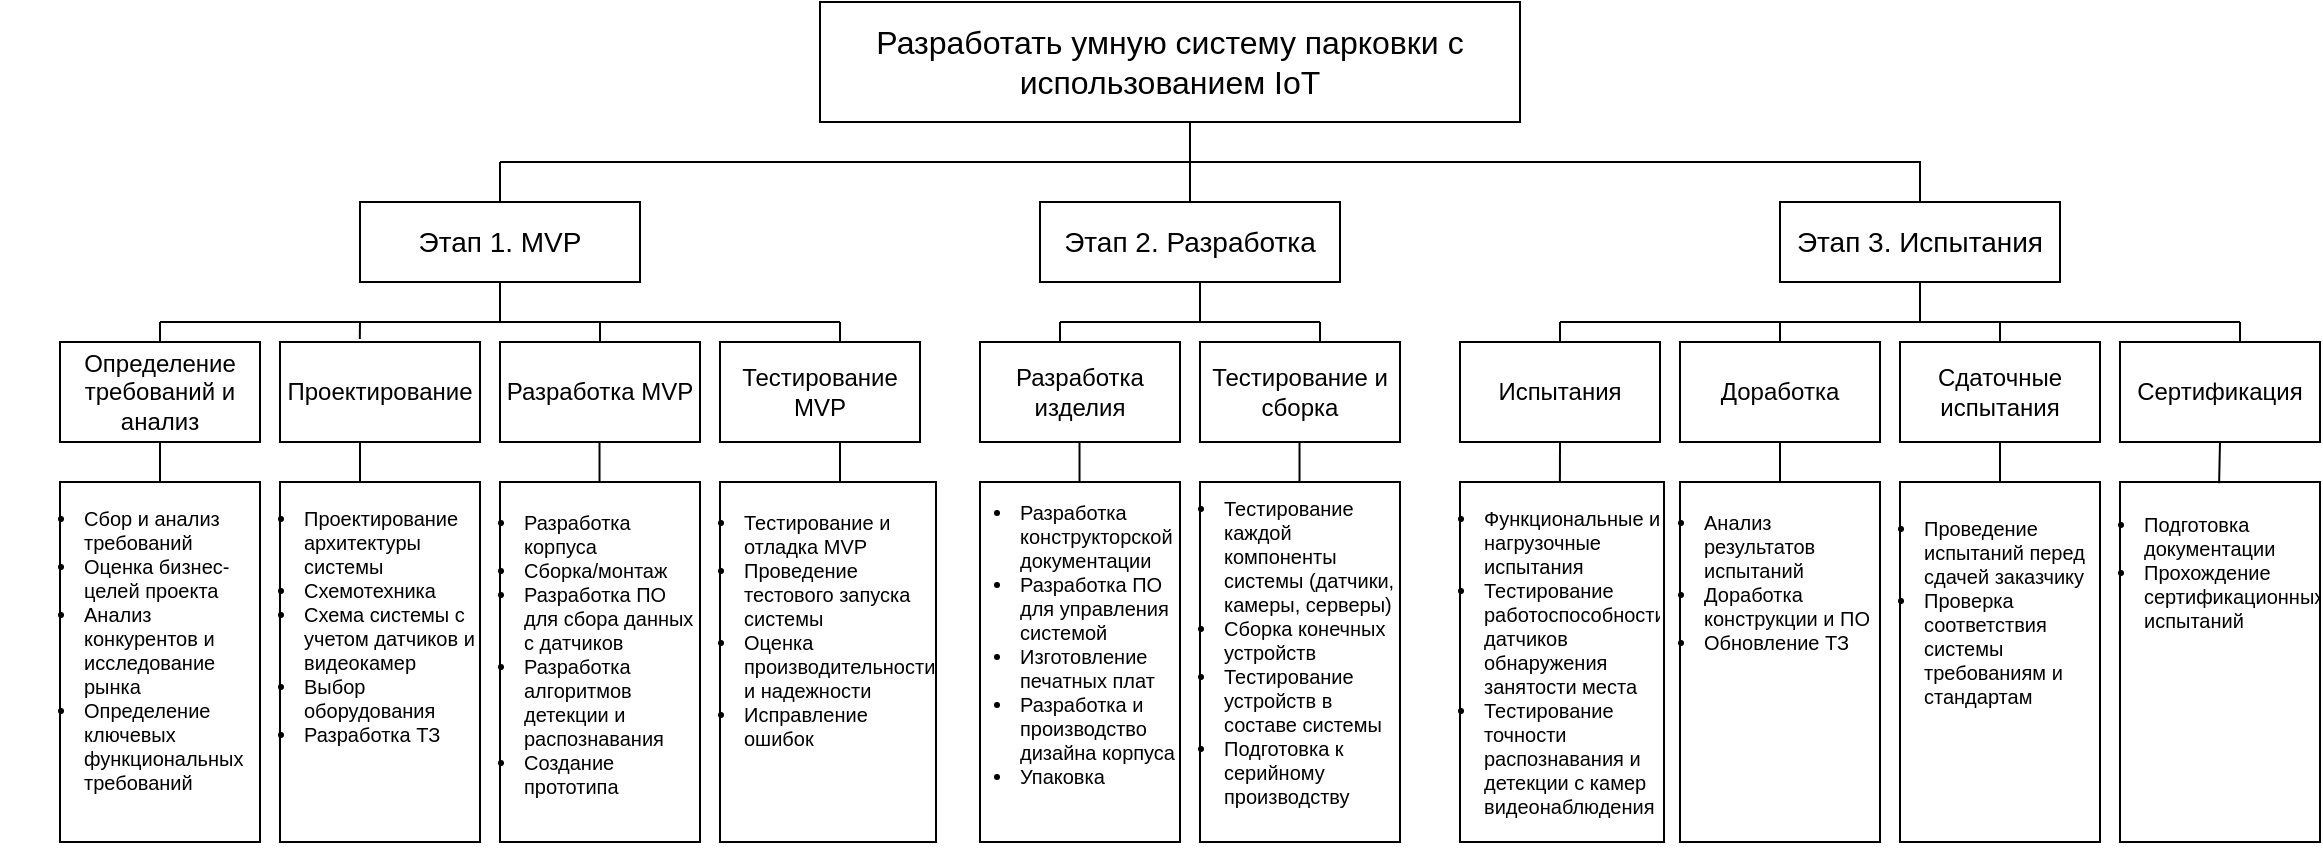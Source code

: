 <mxfile version="22.0.3" type="github">
  <diagram name="Страница — 1" id="UrEZ6tEzdypXz4cfXziD">
    <mxGraphModel dx="848" dy="237" grid="1" gridSize="10" guides="1" tooltips="1" connect="1" arrows="1" fold="1" page="0" pageScale="1" pageWidth="827" pageHeight="1169" math="0" shadow="0">
      <root>
        <mxCell id="0" />
        <mxCell id="1" parent="0" />
        <mxCell id="XmDp-VsO-evtBJLwXCZc-1" value="&lt;font style=&quot;vertical-align: inherit; font-size: 16px;&quot;&gt;&lt;font style=&quot;vertical-align: inherit; font-size: 16px;&quot;&gt;Разработать умную систему парковки с использованием IoT&lt;/font&gt;&lt;/font&gt;" style="rounded=0;whiteSpace=wrap;html=1;fontSize=16;" vertex="1" parent="1">
          <mxGeometry x="190" y="20" width="350" height="60" as="geometry" />
        </mxCell>
        <mxCell id="XmDp-VsO-evtBJLwXCZc-2" value="&lt;font style=&quot;vertical-align: inherit; font-size: 14px;&quot;&gt;&lt;font style=&quot;vertical-align: inherit; font-size: 14px;&quot;&gt;Этап 1. MVP&lt;/font&gt;&lt;/font&gt;" style="rounded=0;whiteSpace=wrap;html=1;fontSize=14;" vertex="1" parent="1">
          <mxGeometry x="-40" y="120" width="140" height="40" as="geometry" />
        </mxCell>
        <mxCell id="XmDp-VsO-evtBJLwXCZc-3" value="&lt;font style=&quot;vertical-align: inherit; font-size: 14px;&quot;&gt;&lt;font style=&quot;vertical-align: inherit; font-size: 14px;&quot;&gt;Этап 2. Разработка&lt;/font&gt;&lt;/font&gt;" style="rounded=0;whiteSpace=wrap;html=1;fontSize=14;" vertex="1" parent="1">
          <mxGeometry x="300" y="120" width="150" height="40" as="geometry" />
        </mxCell>
        <mxCell id="XmDp-VsO-evtBJLwXCZc-4" value="&lt;font style=&quot;vertical-align: inherit; font-size: 14px;&quot;&gt;&lt;font style=&quot;vertical-align: inherit; font-size: 14px;&quot;&gt;&lt;font style=&quot;vertical-align: inherit; font-size: 14px;&quot;&gt;&lt;font style=&quot;vertical-align: inherit; font-size: 14px;&quot;&gt;Этап 3. Испытания&lt;/font&gt;&lt;/font&gt;&lt;/font&gt;&lt;/font&gt;" style="rounded=0;whiteSpace=wrap;html=1;fontSize=14;" vertex="1" parent="1">
          <mxGeometry x="670" y="120" width="140" height="40" as="geometry" />
        </mxCell>
        <mxCell id="XmDp-VsO-evtBJLwXCZc-5" value="" style="endArrow=none;html=1;rounded=0;" edge="1" parent="1">
          <mxGeometry width="50" height="50" relative="1" as="geometry">
            <mxPoint x="30" y="100" as="sourcePoint" />
            <mxPoint x="600" y="100" as="targetPoint" />
          </mxGeometry>
        </mxCell>
        <mxCell id="XmDp-VsO-evtBJLwXCZc-6" value="" style="endArrow=none;html=1;rounded=0;exitX=0.5;exitY=0;exitDx=0;exitDy=0;" edge="1" parent="1" source="XmDp-VsO-evtBJLwXCZc-3">
          <mxGeometry width="50" height="50" relative="1" as="geometry">
            <mxPoint x="320" y="130" as="sourcePoint" />
            <mxPoint x="375" y="80" as="targetPoint" />
          </mxGeometry>
        </mxCell>
        <mxCell id="XmDp-VsO-evtBJLwXCZc-7" value="" style="endArrow=none;html=1;rounded=0;exitX=0.5;exitY=0;exitDx=0;exitDy=0;" edge="1" parent="1" source="XmDp-VsO-evtBJLwXCZc-2">
          <mxGeometry width="50" height="50" relative="1" as="geometry">
            <mxPoint x="70" y="150" as="sourcePoint" />
            <mxPoint x="30" y="100" as="targetPoint" />
          </mxGeometry>
        </mxCell>
        <mxCell id="XmDp-VsO-evtBJLwXCZc-8" value="" style="endArrow=none;html=1;rounded=0;entryX=0.5;entryY=0;entryDx=0;entryDy=0;" edge="1" parent="1" target="XmDp-VsO-evtBJLwXCZc-4">
          <mxGeometry width="50" height="50" relative="1" as="geometry">
            <mxPoint x="600" y="100" as="sourcePoint" />
            <mxPoint x="600" y="115" as="targetPoint" />
            <Array as="points">
              <mxPoint x="740" y="100" />
            </Array>
          </mxGeometry>
        </mxCell>
        <mxCell id="XmDp-VsO-evtBJLwXCZc-9" value="&lt;font style=&quot;vertical-align: inherit;&quot;&gt;&lt;font style=&quot;vertical-align: inherit;&quot;&gt;Определение требований и анализ&lt;/font&gt;&lt;/font&gt;" style="rounded=0;whiteSpace=wrap;html=1;" vertex="1" parent="1">
          <mxGeometry x="-190" y="190" width="100" height="50" as="geometry" />
        </mxCell>
        <mxCell id="XmDp-VsO-evtBJLwXCZc-11" value="&lt;font style=&quot;vertical-align: inherit;&quot;&gt;&lt;font style=&quot;vertical-align: inherit;&quot;&gt;&lt;font style=&quot;vertical-align: inherit;&quot;&gt;&lt;font style=&quot;vertical-align: inherit;&quot;&gt;Проектирование&lt;/font&gt;&lt;/font&gt;&lt;/font&gt;&lt;/font&gt;" style="rounded=0;whiteSpace=wrap;html=1;" vertex="1" parent="1">
          <mxGeometry x="-80" y="190" width="100" height="50" as="geometry" />
        </mxCell>
        <mxCell id="XmDp-VsO-evtBJLwXCZc-12" value="&lt;font style=&quot;vertical-align: inherit;&quot;&gt;&lt;font style=&quot;vertical-align: inherit;&quot;&gt;&lt;font style=&quot;vertical-align: inherit;&quot;&gt;&lt;font style=&quot;vertical-align: inherit;&quot;&gt;&lt;font style=&quot;vertical-align: inherit;&quot;&gt;&lt;font style=&quot;vertical-align: inherit;&quot;&gt;Разработка MVP&lt;/font&gt;&lt;/font&gt;&lt;/font&gt;&lt;/font&gt;&lt;/font&gt;&lt;/font&gt;" style="rounded=0;whiteSpace=wrap;html=1;" vertex="1" parent="1">
          <mxGeometry x="30" y="190" width="100" height="50" as="geometry" />
        </mxCell>
        <mxCell id="XmDp-VsO-evtBJLwXCZc-13" value="&lt;font style=&quot;vertical-align: inherit;&quot;&gt;&lt;font style=&quot;vertical-align: inherit;&quot;&gt;Тестирование MVP&lt;/font&gt;&lt;/font&gt;" style="rounded=0;whiteSpace=wrap;html=1;" vertex="1" parent="1">
          <mxGeometry x="140" y="190" width="100" height="50" as="geometry" />
        </mxCell>
        <mxCell id="XmDp-VsO-evtBJLwXCZc-14" value="&lt;font style=&quot;vertical-align: inherit;&quot;&gt;&lt;font style=&quot;vertical-align: inherit;&quot;&gt;Разработка изделия&lt;/font&gt;&lt;/font&gt;" style="rounded=0;whiteSpace=wrap;html=1;" vertex="1" parent="1">
          <mxGeometry x="270" y="190" width="100" height="50" as="geometry" />
        </mxCell>
        <mxCell id="XmDp-VsO-evtBJLwXCZc-15" value="&lt;font style=&quot;vertical-align: inherit;&quot;&gt;&lt;font style=&quot;vertical-align: inherit;&quot;&gt;&lt;font style=&quot;vertical-align: inherit;&quot;&gt;&lt;font style=&quot;vertical-align: inherit;&quot;&gt;Тестирование и сборка&lt;/font&gt;&lt;/font&gt;&lt;/font&gt;&lt;/font&gt;" style="rounded=0;whiteSpace=wrap;html=1;" vertex="1" parent="1">
          <mxGeometry x="380" y="190" width="100" height="50" as="geometry" />
        </mxCell>
        <mxCell id="XmDp-VsO-evtBJLwXCZc-16" value="&lt;font style=&quot;vertical-align: inherit;&quot;&gt;&lt;font style=&quot;vertical-align: inherit;&quot;&gt;&lt;font style=&quot;vertical-align: inherit;&quot;&gt;&lt;font style=&quot;vertical-align: inherit;&quot;&gt;Испытания&lt;/font&gt;&lt;/font&gt;&lt;/font&gt;&lt;/font&gt;" style="rounded=0;whiteSpace=wrap;html=1;" vertex="1" parent="1">
          <mxGeometry x="510" y="190" width="100" height="50" as="geometry" />
        </mxCell>
        <mxCell id="XmDp-VsO-evtBJLwXCZc-17" value="&lt;font style=&quot;vertical-align: inherit;&quot;&gt;&lt;font style=&quot;vertical-align: inherit;&quot;&gt;&lt;font style=&quot;vertical-align: inherit;&quot;&gt;&lt;font style=&quot;vertical-align: inherit;&quot;&gt;&lt;font style=&quot;vertical-align: inherit;&quot;&gt;&lt;font style=&quot;vertical-align: inherit;&quot;&gt;Доработка&lt;/font&gt;&lt;/font&gt;&lt;/font&gt;&lt;/font&gt;&lt;/font&gt;&lt;/font&gt;" style="rounded=0;whiteSpace=wrap;html=1;" vertex="1" parent="1">
          <mxGeometry x="620" y="190" width="100" height="50" as="geometry" />
        </mxCell>
        <mxCell id="XmDp-VsO-evtBJLwXCZc-18" value="&lt;font style=&quot;vertical-align: inherit;&quot;&gt;&lt;font style=&quot;vertical-align: inherit;&quot;&gt;&lt;font style=&quot;vertical-align: inherit;&quot;&gt;&lt;font style=&quot;vertical-align: inherit;&quot;&gt;&lt;font style=&quot;vertical-align: inherit;&quot;&gt;&lt;font style=&quot;vertical-align: inherit;&quot;&gt;&lt;font style=&quot;vertical-align: inherit;&quot;&gt;&lt;font style=&quot;vertical-align: inherit;&quot;&gt;Сдаточные испытания&lt;/font&gt;&lt;/font&gt;&lt;/font&gt;&lt;/font&gt;&lt;/font&gt;&lt;/font&gt;&lt;/font&gt;&lt;/font&gt;" style="rounded=0;whiteSpace=wrap;html=1;" vertex="1" parent="1">
          <mxGeometry x="730" y="190" width="100" height="50" as="geometry" />
        </mxCell>
        <mxCell id="XmDp-VsO-evtBJLwXCZc-19" value="&lt;font style=&quot;vertical-align: inherit;&quot;&gt;&lt;font style=&quot;vertical-align: inherit;&quot;&gt;&lt;font style=&quot;vertical-align: inherit;&quot;&gt;&lt;font style=&quot;vertical-align: inherit;&quot;&gt;&lt;font style=&quot;vertical-align: inherit;&quot;&gt;&lt;font style=&quot;vertical-align: inherit;&quot;&gt;&lt;font style=&quot;vertical-align: inherit;&quot;&gt;&lt;font style=&quot;vertical-align: inherit;&quot;&gt;&lt;font style=&quot;vertical-align: inherit;&quot;&gt;&lt;font style=&quot;vertical-align: inherit;&quot;&gt;Сертификация&lt;/font&gt;&lt;/font&gt;&lt;/font&gt;&lt;/font&gt;&lt;/font&gt;&lt;/font&gt;&lt;/font&gt;&lt;/font&gt;&lt;/font&gt;&lt;/font&gt;" style="rounded=0;whiteSpace=wrap;html=1;" vertex="1" parent="1">
          <mxGeometry x="840" y="190" width="100" height="50" as="geometry" />
        </mxCell>
        <mxCell id="XmDp-VsO-evtBJLwXCZc-27" value="" style="rounded=0;whiteSpace=wrap;html=1;" vertex="1" parent="1">
          <mxGeometry x="-190" y="260" width="100" height="180" as="geometry" />
        </mxCell>
        <mxCell id="XmDp-VsO-evtBJLwXCZc-25" value="&lt;ul style=&quot;font-size: 10px;&quot;&gt;&lt;li style=&quot;font-size: 10px;&quot;&gt;Сбор и анализ требований&lt;/li&gt;&lt;li style=&quot;font-size: 10px;&quot;&gt;Оценка бизнес-целей проекта&lt;/li&gt;&lt;li style=&quot;font-size: 10px;&quot;&gt;Анализ конкурентов и исследование рынка&lt;/li&gt;&lt;li style=&quot;font-size: 10px;&quot;&gt;Определение ключевых функциональных требований&lt;/li&gt;&lt;/ul&gt;" style="text;strokeColor=none;fillColor=none;html=1;whiteSpace=wrap;verticalAlign=middle;overflow=hidden;fontSize=10;align=left;" vertex="1" parent="1">
          <mxGeometry x="-220" y="260" width="130" height="160" as="geometry" />
        </mxCell>
        <mxCell id="XmDp-VsO-evtBJLwXCZc-28" value="" style="rounded=0;whiteSpace=wrap;html=1;" vertex="1" parent="1">
          <mxGeometry x="-80" y="260" width="100" height="180" as="geometry" />
        </mxCell>
        <mxCell id="XmDp-VsO-evtBJLwXCZc-29" value="&lt;ul style=&quot;font-size: 10px;&quot;&gt;&lt;li style=&quot;font-size: 10px;&quot;&gt;Проектирование архитектуры системы&lt;/li&gt;&lt;li style=&quot;font-size: 10px;&quot;&gt;Схемотехника&lt;/li&gt;&lt;li style=&quot;font-size: 10px;&quot;&gt;Схема системы с учетом датчиков и видеокамер&lt;/li&gt;&lt;li style=&quot;font-size: 10px;&quot;&gt;Выбор оборудования&lt;/li&gt;&lt;li style=&quot;font-size: 10px;&quot;&gt;Разработка ТЗ&lt;/li&gt;&lt;/ul&gt;" style="text;strokeColor=none;fillColor=none;html=1;whiteSpace=wrap;verticalAlign=middle;overflow=hidden;fontSize=10;align=left;" vertex="1" parent="1">
          <mxGeometry x="-110" y="260" width="130" height="140" as="geometry" />
        </mxCell>
        <mxCell id="XmDp-VsO-evtBJLwXCZc-32" value="" style="rounded=0;whiteSpace=wrap;html=1;" vertex="1" parent="1">
          <mxGeometry x="30" y="260" width="100" height="180" as="geometry" />
        </mxCell>
        <mxCell id="XmDp-VsO-evtBJLwXCZc-30" value="&lt;div&gt;&lt;br&gt;&lt;/div&gt;&lt;ul style=&quot;font-size: 10px;&quot;&gt;&lt;li style=&quot;font-size: 10px;&quot;&gt;Разработка корпуса&lt;/li&gt;&lt;li style=&quot;font-size: 10px;&quot;&gt;Сборка/монтаж&lt;/li&gt;&lt;li style=&quot;font-size: 10px;&quot;&gt;Разработка ПО для сбора данных с датчиков&lt;/li&gt;&lt;li style=&quot;font-size: 10px;&quot;&gt;Разработка алгоритмов детекции и распознавания&lt;/li&gt;&lt;li style=&quot;font-size: 10px;&quot;&gt;Создание прототипа&lt;/li&gt;&lt;/ul&gt;" style="text;strokeColor=none;fillColor=none;html=1;whiteSpace=wrap;verticalAlign=middle;overflow=hidden;fontSize=10;align=left;" vertex="1" parent="1">
          <mxGeometry y="250" width="130" height="170" as="geometry" />
        </mxCell>
        <mxCell id="XmDp-VsO-evtBJLwXCZc-33" value="" style="rounded=0;whiteSpace=wrap;html=1;" vertex="1" parent="1">
          <mxGeometry x="140" y="260" width="108" height="180" as="geometry" />
        </mxCell>
        <mxCell id="XmDp-VsO-evtBJLwXCZc-35" value="&lt;div&gt;&lt;br&gt;&lt;/div&gt;&lt;ul style=&quot;font-size: 10px;&quot;&gt;&lt;li style=&quot;font-size: 10px;&quot;&gt;Тестирование и отладка MVP&lt;/li&gt;&lt;li style=&quot;font-size: 10px;&quot;&gt;Проведение тестового запуска системы&lt;/li&gt;&lt;li style=&quot;font-size: 10px;&quot;&gt;Оценка производительности и надежности&lt;/li&gt;&lt;li style=&quot;font-size: 10px;&quot;&gt;Исправление ошибок&lt;/li&gt;&lt;/ul&gt;" style="text;strokeColor=none;fillColor=none;html=1;whiteSpace=wrap;verticalAlign=middle;overflow=hidden;fontSize=10;align=left;" vertex="1" parent="1">
          <mxGeometry x="110" y="250" width="140" height="150" as="geometry" />
        </mxCell>
        <mxCell id="XmDp-VsO-evtBJLwXCZc-36" value="" style="rounded=0;whiteSpace=wrap;html=1;" vertex="1" parent="1">
          <mxGeometry x="270" y="260" width="100" height="180" as="geometry" />
        </mxCell>
        <mxCell id="XmDp-VsO-evtBJLwXCZc-37" value="&lt;div&gt;&lt;br&gt;&lt;/div&gt;&lt;ul style=&quot;font-size: 10px;&quot;&gt;&lt;li style=&quot;font-size: 10px;&quot;&gt;Разработка конструкторской документации&lt;/li&gt;&lt;li style=&quot;font-size: 10px;&quot;&gt;Разработка ПО для управления системой&lt;/li&gt;&lt;li style=&quot;font-size: 10px;&quot;&gt;Изготовление печатных плат&lt;/li&gt;&lt;li style=&quot;font-size: 10px;&quot;&gt;Разработка и производство дизайна корпуса&lt;/li&gt;&lt;li style=&quot;font-size: 10px;&quot;&gt;Упаковка&lt;/li&gt;&lt;/ul&gt;" style="text;strokeColor=none;fillColor=none;html=1;whiteSpace=wrap;verticalAlign=middle;overflow=hidden;fontSize=10;align=left;" vertex="1" parent="1">
          <mxGeometry x="248" y="240" width="130" height="190" as="geometry" />
        </mxCell>
        <mxCell id="XmDp-VsO-evtBJLwXCZc-38" value="" style="rounded=0;whiteSpace=wrap;html=1;" vertex="1" parent="1">
          <mxGeometry x="380" y="260" width="100" height="180" as="geometry" />
        </mxCell>
        <mxCell id="XmDp-VsO-evtBJLwXCZc-40" value="&lt;ul style=&quot;font-size: 10px;&quot;&gt;&lt;li style=&quot;font-size: 10px;&quot;&gt;Тестирование каждой компоненты системы (датчики, камеры, серверы)&lt;/li&gt;&lt;li style=&quot;font-size: 10px;&quot;&gt;Сборка конечных устройств&lt;/li&gt;&lt;li style=&quot;font-size: 10px;&quot;&gt;Тестирование устройств в составе системы&lt;/li&gt;&lt;li style=&quot;font-size: 10px;&quot;&gt;Подготовка к серийному производству&lt;/li&gt;&lt;/ul&gt;" style="text;strokeColor=none;fillColor=none;html=1;whiteSpace=wrap;verticalAlign=middle;overflow=hidden;fontSize=10;align=left;" vertex="1" parent="1">
          <mxGeometry x="350" y="250" width="130" height="190" as="geometry" />
        </mxCell>
        <mxCell id="XmDp-VsO-evtBJLwXCZc-42" value="" style="rounded=0;whiteSpace=wrap;html=1;" vertex="1" parent="1">
          <mxGeometry x="510" y="260" width="102" height="180" as="geometry" />
        </mxCell>
        <mxCell id="XmDp-VsO-evtBJLwXCZc-43" value="" style="rounded=0;whiteSpace=wrap;html=1;" vertex="1" parent="1">
          <mxGeometry x="620" y="260" width="100" height="180" as="geometry" />
        </mxCell>
        <mxCell id="XmDp-VsO-evtBJLwXCZc-44" value="" style="rounded=0;whiteSpace=wrap;html=1;" vertex="1" parent="1">
          <mxGeometry x="730" y="260" width="100" height="180" as="geometry" />
        </mxCell>
        <mxCell id="XmDp-VsO-evtBJLwXCZc-45" value="" style="rounded=0;whiteSpace=wrap;html=1;" vertex="1" parent="1">
          <mxGeometry x="840" y="260" width="100" height="180" as="geometry" />
        </mxCell>
        <mxCell id="XmDp-VsO-evtBJLwXCZc-41" value="&lt;ul style=&quot;font-size: 10px;&quot;&gt;&lt;li style=&quot;font-size: 10px;&quot;&gt;Функциональные и нагрузочные испытания&lt;/li&gt;&lt;li style=&quot;font-size: 10px;&quot;&gt;Тестирование работоспособности датчиков обнаружения занятости места&lt;/li&gt;&lt;li style=&quot;font-size: 10px;&quot;&gt;Тестирование точности распознавания и детекции с камер видеонаблюдения&lt;/li&gt;&lt;/ul&gt;" style="text;strokeColor=none;fillColor=none;html=1;whiteSpace=wrap;verticalAlign=middle;overflow=hidden;fontSize=10;align=left;" vertex="1" parent="1">
          <mxGeometry x="480" y="250" width="130" height="200" as="geometry" />
        </mxCell>
        <mxCell id="XmDp-VsO-evtBJLwXCZc-48" value="&lt;ul style=&quot;font-size: 10px;&quot;&gt;&lt;li style=&quot;font-size: 10px;&quot;&gt;Анализ результатов испытаний&lt;/li&gt;&lt;li style=&quot;font-size: 10px;&quot;&gt;Доработка конструкции и ПО&lt;/li&gt;&lt;li style=&quot;font-size: 10px;&quot;&gt;Обновление ТЗ&lt;/li&gt;&lt;/ul&gt;" style="text;strokeColor=none;fillColor=none;html=1;whiteSpace=wrap;verticalAlign=middle;overflow=hidden;fontSize=10;align=left;" vertex="1" parent="1">
          <mxGeometry x="590" y="210" width="130" height="200" as="geometry" />
        </mxCell>
        <mxCell id="XmDp-VsO-evtBJLwXCZc-49" value="&lt;ul style=&quot;font-size: 10px;&quot;&gt;&lt;li style=&quot;font-size: 10px;&quot;&gt;Проведение испытаний перед сдачей заказчику&lt;/li&gt;&lt;li style=&quot;font-size: 10px;&quot;&gt;Проверка соответствия системы требованиям и стандартам&lt;/li&gt;&lt;/ul&gt;" style="text;strokeColor=none;fillColor=none;html=1;whiteSpace=wrap;verticalAlign=middle;overflow=hidden;fontSize=10;align=left;" vertex="1" parent="1">
          <mxGeometry x="700" y="260" width="130" height="130" as="geometry" />
        </mxCell>
        <mxCell id="XmDp-VsO-evtBJLwXCZc-50" value="&lt;ul style=&quot;font-size: 10px;&quot;&gt;&lt;li style=&quot;font-size: 10px;&quot;&gt;Подготовка документации&amp;nbsp;&lt;/li&gt;&lt;li style=&quot;font-size: 10px;&quot;&gt;Прохождение сертификационных испытаний&lt;/li&gt;&lt;/ul&gt;" style="text;strokeColor=none;fillColor=none;html=1;whiteSpace=wrap;verticalAlign=middle;overflow=hidden;fontSize=10;align=left;" vertex="1" parent="1">
          <mxGeometry x="810" y="260" width="130" height="90" as="geometry" />
        </mxCell>
        <mxCell id="XmDp-VsO-evtBJLwXCZc-51" value="" style="endArrow=none;html=1;rounded=0;" edge="1" parent="1">
          <mxGeometry width="50" height="50" relative="1" as="geometry">
            <mxPoint x="-140" y="180" as="sourcePoint" />
            <mxPoint x="200" y="180" as="targetPoint" />
          </mxGeometry>
        </mxCell>
        <mxCell id="XmDp-VsO-evtBJLwXCZc-52" value="" style="endArrow=none;html=1;rounded=0;" edge="1" parent="1">
          <mxGeometry width="50" height="50" relative="1" as="geometry">
            <mxPoint x="310" y="180" as="sourcePoint" />
            <mxPoint x="440" y="180" as="targetPoint" />
          </mxGeometry>
        </mxCell>
        <mxCell id="XmDp-VsO-evtBJLwXCZc-53" value="" style="endArrow=none;html=1;rounded=0;" edge="1" parent="1">
          <mxGeometry width="50" height="50" relative="1" as="geometry">
            <mxPoint x="560" y="180" as="sourcePoint" />
            <mxPoint x="900" y="180" as="targetPoint" />
          </mxGeometry>
        </mxCell>
        <mxCell id="XmDp-VsO-evtBJLwXCZc-54" value="" style="endArrow=none;html=1;rounded=0;" edge="1" parent="1">
          <mxGeometry width="50" height="50" relative="1" as="geometry">
            <mxPoint x="740" y="180" as="sourcePoint" />
            <mxPoint x="740" y="160" as="targetPoint" />
          </mxGeometry>
        </mxCell>
        <mxCell id="XmDp-VsO-evtBJLwXCZc-55" value="" style="endArrow=none;html=1;rounded=0;" edge="1" parent="1">
          <mxGeometry width="50" height="50" relative="1" as="geometry">
            <mxPoint x="560" y="190" as="sourcePoint" />
            <mxPoint x="560" y="180" as="targetPoint" />
          </mxGeometry>
        </mxCell>
        <mxCell id="XmDp-VsO-evtBJLwXCZc-56" value="" style="endArrow=none;html=1;rounded=0;exitX=0.615;exitY=0.05;exitDx=0;exitDy=0;exitPerimeter=0;" edge="1" parent="1" source="XmDp-VsO-evtBJLwXCZc-41">
          <mxGeometry width="50" height="50" relative="1" as="geometry">
            <mxPoint x="510" y="290" as="sourcePoint" />
            <mxPoint x="560" y="240" as="targetPoint" />
          </mxGeometry>
        </mxCell>
        <mxCell id="XmDp-VsO-evtBJLwXCZc-57" value="" style="endArrow=none;html=1;rounded=0;exitX=0.615;exitY=0.05;exitDx=0;exitDy=0;exitPerimeter=0;" edge="1" parent="1">
          <mxGeometry width="50" height="50" relative="1" as="geometry">
            <mxPoint x="670" y="260" as="sourcePoint" />
            <mxPoint x="670" y="240" as="targetPoint" />
          </mxGeometry>
        </mxCell>
        <mxCell id="XmDp-VsO-evtBJLwXCZc-62" value="" style="endArrow=none;html=1;rounded=0;" edge="1" parent="1">
          <mxGeometry width="50" height="50" relative="1" as="geometry">
            <mxPoint x="780" y="260" as="sourcePoint" />
            <mxPoint x="780" y="240" as="targetPoint" />
          </mxGeometry>
        </mxCell>
        <mxCell id="XmDp-VsO-evtBJLwXCZc-63" value="" style="endArrow=none;html=1;rounded=0;entryX=0.5;entryY=1;entryDx=0;entryDy=0;exitX=0.612;exitY=0.007;exitDx=0;exitDy=0;exitPerimeter=0;" edge="1" parent="1" source="XmDp-VsO-evtBJLwXCZc-50" target="XmDp-VsO-evtBJLwXCZc-19">
          <mxGeometry width="50" height="50" relative="1" as="geometry">
            <mxPoint x="790" y="270" as="sourcePoint" />
            <mxPoint x="790" y="250" as="targetPoint" />
          </mxGeometry>
        </mxCell>
        <mxCell id="XmDp-VsO-evtBJLwXCZc-64" value="" style="endArrow=none;html=1;rounded=0;" edge="1" parent="1">
          <mxGeometry width="50" height="50" relative="1" as="geometry">
            <mxPoint x="429.76" y="260" as="sourcePoint" />
            <mxPoint x="429.76" y="240" as="targetPoint" />
          </mxGeometry>
        </mxCell>
        <mxCell id="XmDp-VsO-evtBJLwXCZc-65" value="" style="endArrow=none;html=1;rounded=0;" edge="1" parent="1">
          <mxGeometry width="50" height="50" relative="1" as="geometry">
            <mxPoint x="319.76" y="260" as="sourcePoint" />
            <mxPoint x="319.76" y="240" as="targetPoint" />
          </mxGeometry>
        </mxCell>
        <mxCell id="XmDp-VsO-evtBJLwXCZc-66" value="" style="endArrow=none;html=1;rounded=0;" edge="1" parent="1">
          <mxGeometry width="50" height="50" relative="1" as="geometry">
            <mxPoint x="380" y="180" as="sourcePoint" />
            <mxPoint x="380" y="160" as="targetPoint" />
          </mxGeometry>
        </mxCell>
        <mxCell id="XmDp-VsO-evtBJLwXCZc-67" value="" style="endArrow=none;html=1;rounded=0;" edge="1" parent="1">
          <mxGeometry width="50" height="50" relative="1" as="geometry">
            <mxPoint x="670" y="190" as="sourcePoint" />
            <mxPoint x="670" y="180" as="targetPoint" />
          </mxGeometry>
        </mxCell>
        <mxCell id="XmDp-VsO-evtBJLwXCZc-68" value="" style="endArrow=none;html=1;rounded=0;exitX=0.5;exitY=0;exitDx=0;exitDy=0;" edge="1" parent="1" source="XmDp-VsO-evtBJLwXCZc-18">
          <mxGeometry width="50" height="50" relative="1" as="geometry">
            <mxPoint x="680" y="200" as="sourcePoint" />
            <mxPoint x="780" y="180" as="targetPoint" />
          </mxGeometry>
        </mxCell>
        <mxCell id="XmDp-VsO-evtBJLwXCZc-69" value="" style="endArrow=none;html=1;rounded=0;" edge="1" parent="1">
          <mxGeometry width="50" height="50" relative="1" as="geometry">
            <mxPoint x="900" y="190" as="sourcePoint" />
            <mxPoint x="900" y="180" as="targetPoint" />
          </mxGeometry>
        </mxCell>
        <mxCell id="XmDp-VsO-evtBJLwXCZc-70" value="" style="endArrow=none;html=1;rounded=0;" edge="1" parent="1">
          <mxGeometry width="50" height="50" relative="1" as="geometry">
            <mxPoint x="440" y="190" as="sourcePoint" />
            <mxPoint x="440" y="180" as="targetPoint" />
          </mxGeometry>
        </mxCell>
        <mxCell id="XmDp-VsO-evtBJLwXCZc-71" value="" style="endArrow=none;html=1;rounded=0;" edge="1" parent="1">
          <mxGeometry width="50" height="50" relative="1" as="geometry">
            <mxPoint x="310" y="180" as="sourcePoint" />
            <mxPoint x="310" y="190" as="targetPoint" />
          </mxGeometry>
        </mxCell>
        <mxCell id="XmDp-VsO-evtBJLwXCZc-72" value="" style="endArrow=none;html=1;rounded=0;exitX=0.5;exitY=1;exitDx=0;exitDy=0;" edge="1" parent="1" source="XmDp-VsO-evtBJLwXCZc-2">
          <mxGeometry width="50" height="50" relative="1" as="geometry">
            <mxPoint x="460" y="210" as="sourcePoint" />
            <mxPoint x="30" y="180" as="targetPoint" />
          </mxGeometry>
        </mxCell>
        <mxCell id="XmDp-VsO-evtBJLwXCZc-73" value="" style="endArrow=none;html=1;rounded=0;exitX=0.5;exitY=1;exitDx=0;exitDy=0;" edge="1" parent="1" source="XmDp-VsO-evtBJLwXCZc-9">
          <mxGeometry width="50" height="50" relative="1" as="geometry">
            <mxPoint x="40" y="170" as="sourcePoint" />
            <mxPoint x="-140" y="260" as="targetPoint" />
          </mxGeometry>
        </mxCell>
        <mxCell id="XmDp-VsO-evtBJLwXCZc-74" value="" style="endArrow=none;html=1;rounded=0;" edge="1" parent="1">
          <mxGeometry width="50" height="50" relative="1" as="geometry">
            <mxPoint x="-40" y="260" as="sourcePoint" />
            <mxPoint x="-40" y="240" as="targetPoint" />
          </mxGeometry>
        </mxCell>
        <mxCell id="XmDp-VsO-evtBJLwXCZc-76" value="" style="endArrow=none;html=1;rounded=0;" edge="1" parent="1" source="XmDp-VsO-evtBJLwXCZc-9">
          <mxGeometry width="50" height="50" relative="1" as="geometry">
            <mxPoint x="-190" y="230" as="sourcePoint" />
            <mxPoint x="-140" y="180" as="targetPoint" />
          </mxGeometry>
        </mxCell>
        <mxCell id="XmDp-VsO-evtBJLwXCZc-77" value="" style="endArrow=none;html=1;rounded=0;exitX=0.399;exitY=-0.03;exitDx=0;exitDy=0;exitPerimeter=0;" edge="1" parent="1" source="XmDp-VsO-evtBJLwXCZc-11">
          <mxGeometry width="50" height="50" relative="1" as="geometry">
            <mxPoint x="-130" y="200" as="sourcePoint" />
            <mxPoint x="-40" y="180" as="targetPoint" />
          </mxGeometry>
        </mxCell>
        <mxCell id="XmDp-VsO-evtBJLwXCZc-78" value="" style="endArrow=none;html=1;rounded=0;exitX=0.5;exitY=0;exitDx=0;exitDy=0;" edge="1" parent="1" source="XmDp-VsO-evtBJLwXCZc-12">
          <mxGeometry width="50" height="50" relative="1" as="geometry">
            <mxPoint x="-120" y="210" as="sourcePoint" />
            <mxPoint x="80" y="180" as="targetPoint" />
          </mxGeometry>
        </mxCell>
        <mxCell id="XmDp-VsO-evtBJLwXCZc-79" value="" style="endArrow=none;html=1;rounded=0;" edge="1" parent="1">
          <mxGeometry width="50" height="50" relative="1" as="geometry">
            <mxPoint x="200" y="190" as="sourcePoint" />
            <mxPoint x="200" y="180" as="targetPoint" />
            <Array as="points">
              <mxPoint x="200" y="190" />
            </Array>
          </mxGeometry>
        </mxCell>
        <mxCell id="XmDp-VsO-evtBJLwXCZc-80" value="" style="endArrow=none;html=1;rounded=0;" edge="1" parent="1">
          <mxGeometry width="50" height="50" relative="1" as="geometry">
            <mxPoint x="79.76" y="260" as="sourcePoint" />
            <mxPoint x="79.76" y="240" as="targetPoint" />
          </mxGeometry>
        </mxCell>
        <mxCell id="XmDp-VsO-evtBJLwXCZc-82" value="" style="endArrow=none;html=1;rounded=0;" edge="1" parent="1">
          <mxGeometry width="50" height="50" relative="1" as="geometry">
            <mxPoint x="200" y="240" as="sourcePoint" />
            <mxPoint x="200" y="260" as="targetPoint" />
          </mxGeometry>
        </mxCell>
      </root>
    </mxGraphModel>
  </diagram>
</mxfile>
